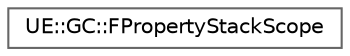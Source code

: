 digraph "Graphical Class Hierarchy"
{
 // INTERACTIVE_SVG=YES
 // LATEX_PDF_SIZE
  bgcolor="transparent";
  edge [fontname=Helvetica,fontsize=10,labelfontname=Helvetica,labelfontsize=10];
  node [fontname=Helvetica,fontsize=10,shape=box,height=0.2,width=0.4];
  rankdir="LR";
  Node0 [id="Node000000",label="UE::GC::FPropertyStackScope",height=0.2,width=0.4,color="grey40", fillcolor="white", style="filled",URL="$d8/dc4/classUE_1_1GC_1_1FPropertyStackScope.html",tooltip=" "];
}
